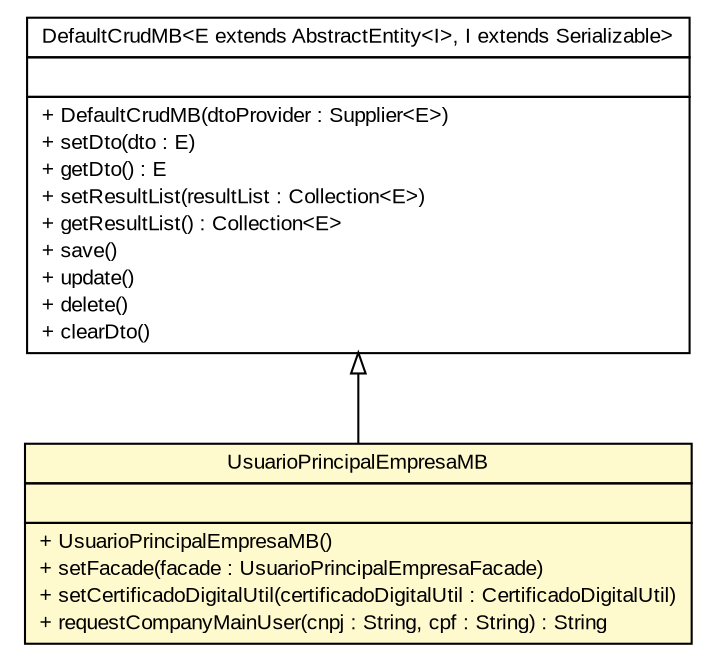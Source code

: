 #!/usr/local/bin/dot
#
# Class diagram 
# Generated by UMLGraph version R5_6 (http://www.umlgraph.org/)
#

digraph G {
	edge [fontname="arial",fontsize=10,labelfontname="arial",labelfontsize=10];
	node [fontname="arial",fontsize=10,shape=plaintext];
	nodesep=0.25;
	ranksep=0.5;
	// br.gov.to.sefaz.presentation.managedbean.impl.DefaultCrudMB<E extends br.gov.to.sefaz.persistence.entity.AbstractEntity<I>, I extends java.io.Serializable>
	c837387 [label=<<table title="br.gov.to.sefaz.presentation.managedbean.impl.DefaultCrudMB" border="0" cellborder="1" cellspacing="0" cellpadding="2" port="p" href="../../presentation/managedbean/impl/DefaultCrudMB.html">
		<tr><td><table border="0" cellspacing="0" cellpadding="1">
<tr><td align="center" balign="center"> DefaultCrudMB&lt;E extends AbstractEntity&lt;I&gt;, I extends Serializable&gt; </td></tr>
		</table></td></tr>
		<tr><td><table border="0" cellspacing="0" cellpadding="1">
<tr><td align="left" balign="left">  </td></tr>
		</table></td></tr>
		<tr><td><table border="0" cellspacing="0" cellpadding="1">
<tr><td align="left" balign="left"> + DefaultCrudMB(dtoProvider : Supplier&lt;E&gt;) </td></tr>
<tr><td align="left" balign="left"> + setDto(dto : E) </td></tr>
<tr><td align="left" balign="left"> + getDto() : E </td></tr>
<tr><td align="left" balign="left"> + setResultList(resultList : Collection&lt;E&gt;) </td></tr>
<tr><td align="left" balign="left"> + getResultList() : Collection&lt;E&gt; </td></tr>
<tr><td align="left" balign="left"> + save() </td></tr>
<tr><td align="left" balign="left"> + update() </td></tr>
<tr><td align="left" balign="left"> + delete() </td></tr>
<tr><td align="left" balign="left"> + clearDto() </td></tr>
		</table></td></tr>
		</table>>, URL="../../presentation/managedbean/impl/DefaultCrudMB.html", fontname="arial", fontcolor="black", fontsize=10.0];
	// br.gov.to.sefaz.seg.managedbean.UsuarioPrincipalEmpresaMB
	c837761 [label=<<table title="br.gov.to.sefaz.seg.managedbean.UsuarioPrincipalEmpresaMB" border="0" cellborder="1" cellspacing="0" cellpadding="2" port="p" bgcolor="lemonChiffon" href="./UsuarioPrincipalEmpresaMB.html">
		<tr><td><table border="0" cellspacing="0" cellpadding="1">
<tr><td align="center" balign="center"> UsuarioPrincipalEmpresaMB </td></tr>
		</table></td></tr>
		<tr><td><table border="0" cellspacing="0" cellpadding="1">
<tr><td align="left" balign="left">  </td></tr>
		</table></td></tr>
		<tr><td><table border="0" cellspacing="0" cellpadding="1">
<tr><td align="left" balign="left"> + UsuarioPrincipalEmpresaMB() </td></tr>
<tr><td align="left" balign="left"> + setFacade(facade : UsuarioPrincipalEmpresaFacade) </td></tr>
<tr><td align="left" balign="left"> + setCertificadoDigitalUtil(certificadoDigitalUtil : CertificadoDigitalUtil) </td></tr>
<tr><td align="left" balign="left"> + requestCompanyMainUser(cnpj : String, cpf : String) : String </td></tr>
		</table></td></tr>
		</table>>, URL="./UsuarioPrincipalEmpresaMB.html", fontname="arial", fontcolor="black", fontsize=10.0];
	//br.gov.to.sefaz.seg.managedbean.UsuarioPrincipalEmpresaMB extends br.gov.to.sefaz.presentation.managedbean.impl.DefaultCrudMB<br.gov.to.sefaz.seg.persistence.entity.UsuarioPrincipalEmpresa, java.lang.Long>
	c837387:p -> c837761:p [dir=back,arrowtail=empty];
}

